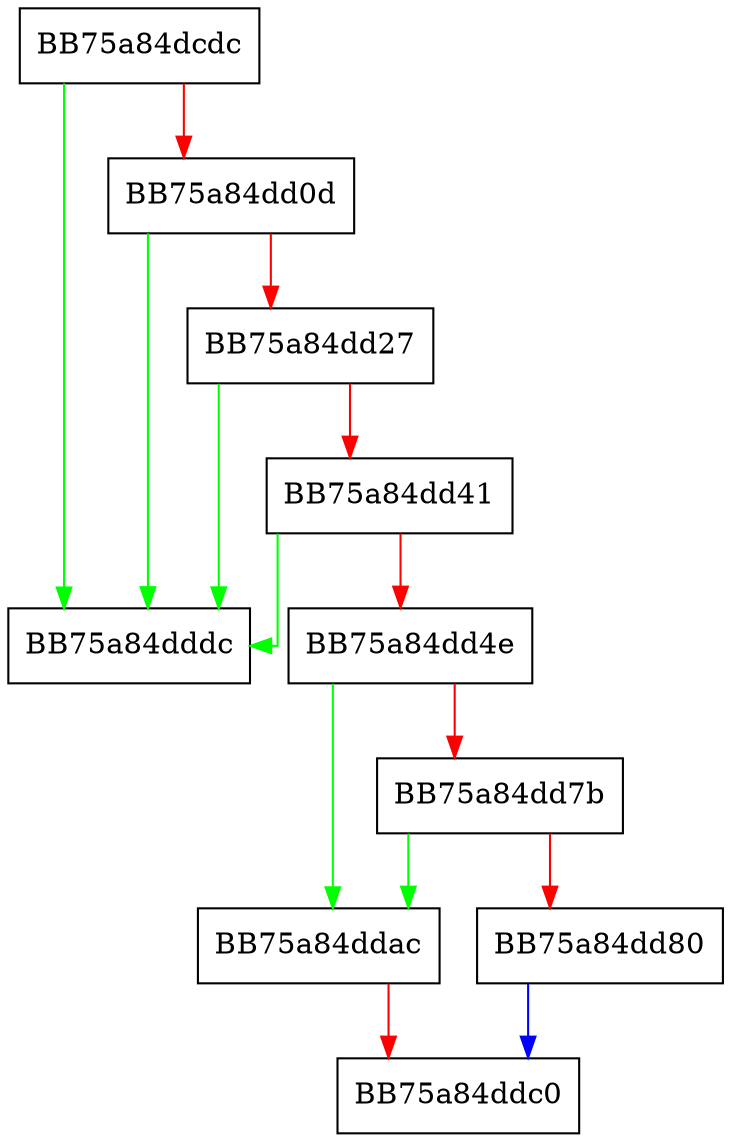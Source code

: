 digraph GetCloseTag {
  node [shape="box"];
  graph [splines=ortho];
  BB75a84dcdc -> BB75a84dddc [color="green"];
  BB75a84dcdc -> BB75a84dd0d [color="red"];
  BB75a84dd0d -> BB75a84dddc [color="green"];
  BB75a84dd0d -> BB75a84dd27 [color="red"];
  BB75a84dd27 -> BB75a84dddc [color="green"];
  BB75a84dd27 -> BB75a84dd41 [color="red"];
  BB75a84dd41 -> BB75a84dddc [color="green"];
  BB75a84dd41 -> BB75a84dd4e [color="red"];
  BB75a84dd4e -> BB75a84ddac [color="green"];
  BB75a84dd4e -> BB75a84dd7b [color="red"];
  BB75a84dd7b -> BB75a84ddac [color="green"];
  BB75a84dd7b -> BB75a84dd80 [color="red"];
  BB75a84dd80 -> BB75a84ddc0 [color="blue"];
  BB75a84ddac -> BB75a84ddc0 [color="red"];
}